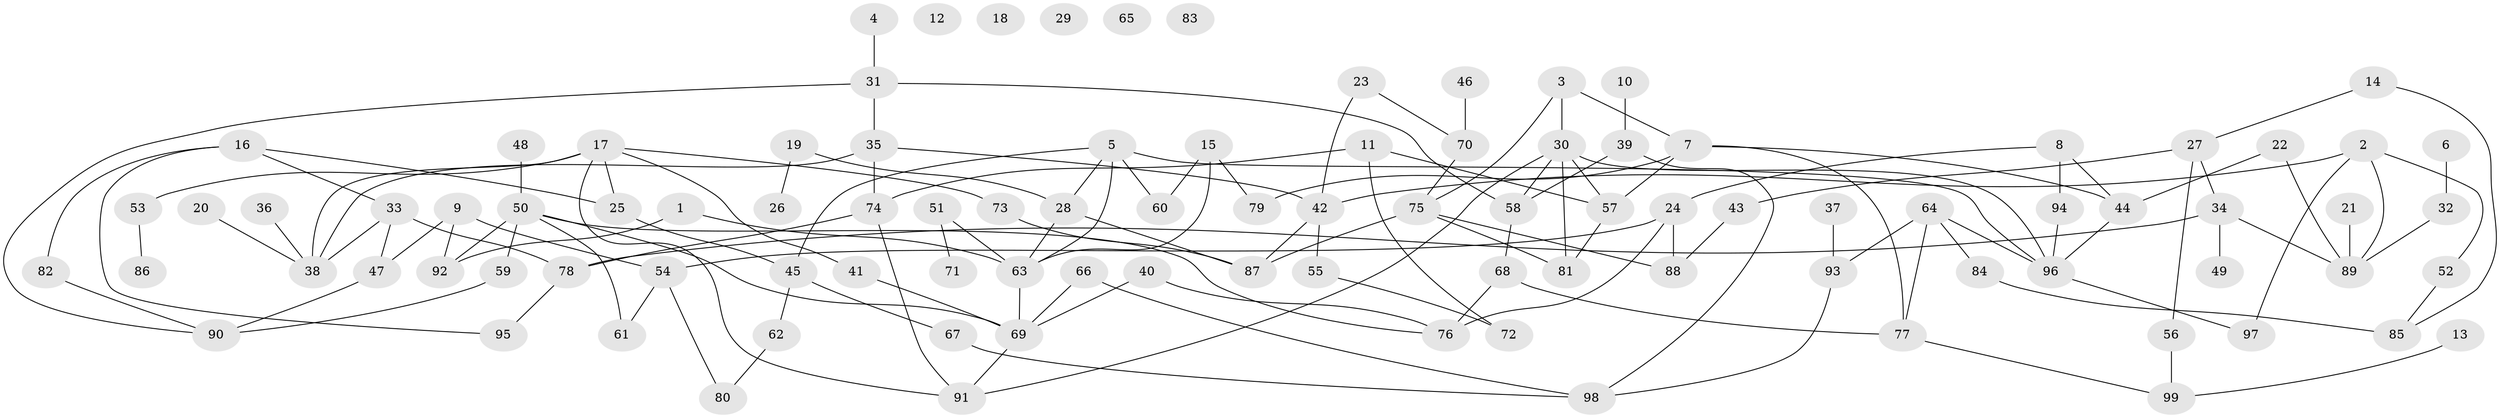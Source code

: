 // coarse degree distribution, {3: 0.12307692307692308, 4: 0.15384615384615385, 1: 0.12307692307692308, 7: 0.07692307692307693, 5: 0.1076923076923077, 0: 0.07692307692307693, 2: 0.26153846153846155, 6: 0.06153846153846154, 8: 0.015384615384615385}
// Generated by graph-tools (version 1.1) at 2025/41/03/06/25 10:41:23]
// undirected, 99 vertices, 139 edges
graph export_dot {
graph [start="1"]
  node [color=gray90,style=filled];
  1;
  2;
  3;
  4;
  5;
  6;
  7;
  8;
  9;
  10;
  11;
  12;
  13;
  14;
  15;
  16;
  17;
  18;
  19;
  20;
  21;
  22;
  23;
  24;
  25;
  26;
  27;
  28;
  29;
  30;
  31;
  32;
  33;
  34;
  35;
  36;
  37;
  38;
  39;
  40;
  41;
  42;
  43;
  44;
  45;
  46;
  47;
  48;
  49;
  50;
  51;
  52;
  53;
  54;
  55;
  56;
  57;
  58;
  59;
  60;
  61;
  62;
  63;
  64;
  65;
  66;
  67;
  68;
  69;
  70;
  71;
  72;
  73;
  74;
  75;
  76;
  77;
  78;
  79;
  80;
  81;
  82;
  83;
  84;
  85;
  86;
  87;
  88;
  89;
  90;
  91;
  92;
  93;
  94;
  95;
  96;
  97;
  98;
  99;
  1 -- 63;
  1 -- 92;
  2 -- 42;
  2 -- 52;
  2 -- 89;
  2 -- 97;
  3 -- 7;
  3 -- 30;
  3 -- 75;
  4 -- 31;
  5 -- 28;
  5 -- 45;
  5 -- 60;
  5 -- 63;
  5 -- 96;
  6 -- 32;
  7 -- 44;
  7 -- 57;
  7 -- 77;
  7 -- 79;
  8 -- 24;
  8 -- 44;
  8 -- 94;
  9 -- 47;
  9 -- 54;
  9 -- 92;
  10 -- 39;
  11 -- 57;
  11 -- 72;
  11 -- 74;
  13 -- 99;
  14 -- 27;
  14 -- 85;
  15 -- 60;
  15 -- 63;
  15 -- 79;
  16 -- 25;
  16 -- 33;
  16 -- 82;
  16 -- 95;
  17 -- 25;
  17 -- 38;
  17 -- 41;
  17 -- 53;
  17 -- 73;
  17 -- 91;
  19 -- 26;
  19 -- 28;
  20 -- 38;
  21 -- 89;
  22 -- 44;
  22 -- 89;
  23 -- 42;
  23 -- 70;
  24 -- 54;
  24 -- 76;
  24 -- 88;
  25 -- 45;
  27 -- 34;
  27 -- 43;
  27 -- 56;
  28 -- 63;
  28 -- 87;
  30 -- 57;
  30 -- 58;
  30 -- 81;
  30 -- 91;
  30 -- 96;
  31 -- 35;
  31 -- 58;
  31 -- 90;
  32 -- 89;
  33 -- 38;
  33 -- 47;
  33 -- 78;
  34 -- 49;
  34 -- 78;
  34 -- 89;
  35 -- 38;
  35 -- 42;
  35 -- 74;
  36 -- 38;
  37 -- 93;
  39 -- 58;
  39 -- 98;
  40 -- 69;
  40 -- 76;
  41 -- 69;
  42 -- 55;
  42 -- 87;
  43 -- 88;
  44 -- 96;
  45 -- 62;
  45 -- 67;
  46 -- 70;
  47 -- 90;
  48 -- 50;
  50 -- 59;
  50 -- 61;
  50 -- 69;
  50 -- 76;
  50 -- 92;
  51 -- 63;
  51 -- 71;
  52 -- 85;
  53 -- 86;
  54 -- 61;
  54 -- 80;
  55 -- 72;
  56 -- 99;
  57 -- 81;
  58 -- 68;
  59 -- 90;
  62 -- 80;
  63 -- 69;
  64 -- 77;
  64 -- 84;
  64 -- 93;
  64 -- 96;
  66 -- 69;
  66 -- 98;
  67 -- 98;
  68 -- 76;
  68 -- 77;
  69 -- 91;
  70 -- 75;
  73 -- 87;
  74 -- 78;
  74 -- 91;
  75 -- 81;
  75 -- 87;
  75 -- 88;
  77 -- 99;
  78 -- 95;
  82 -- 90;
  84 -- 85;
  93 -- 98;
  94 -- 96;
  96 -- 97;
}
